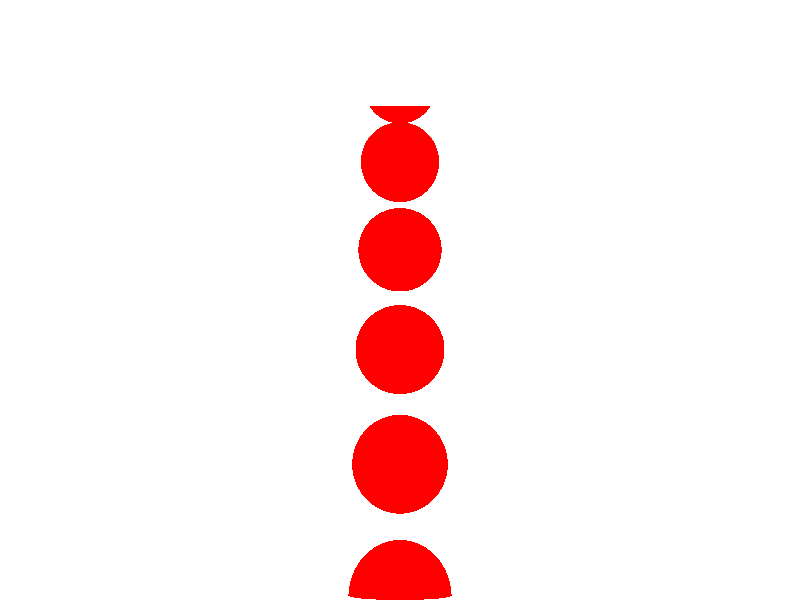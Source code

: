 background {
    rgb<1,1,1>
}

light_source {
    <1,8,0>        // location
    rgb<1,1,1>
}

light_source {
    <-1,8,0>        // location
    rgb<1,1,1>
}

camera {
    location <0,1,-10>
    look_at <0, 5, 0>
}

plane {
    <0,1,0>         // normal vector
    0               // distance from origin

    texture {
        pigment {
            rgb<1,1,1>
        }
    }
}

/*
    While loop to generate the central sphere structure
*/
#declare vertical = 0;      // control vertical rise of spheres
//#declare horiz = 0;         // control motion in x, z axes
#while (vertical <= 15)

    // create vertical tower of red spheres
    sphere {
        <0, vertical, 3>     // center
        1                    // radius

        texture {
            pigment { 
                rgb<1,0,0> 
            }

            finish { 
                phong 1 
            }
        }
    }

/*
    // create spiral
    #if (mod(horiz, 2) = 0)
        sphere {
            <mod(horiz, 2), vertical, mod(horiz+1, 2)>
            0.5
            texture {
                pigment {
                    rgb<0,0,1>
                }
                finish {
                    phong 1
                }
            }
        }
    #else
        sphere {
            <-mod(horiz, 2), vertical, -mod(horiz+1, 2)>
            0.5
            texture {
                pigment {
                    rgb<0,0,1>
                }
                finish {
                    phong 1
                }
            }
        }
    #end
*/
    #declare vertical = vertical+2.5;
//    #declare horiz = horiz+1;
#end

torus {
    10             // major radius
    5              // minor radius

    translate<0,10,3>

    texture {
        pigment { 
            rgb<1,1,1> 
        }

        normal {
            bumps 0.9 scale 0.2
        }

        finish {
            phong 1
        }
    }
}
